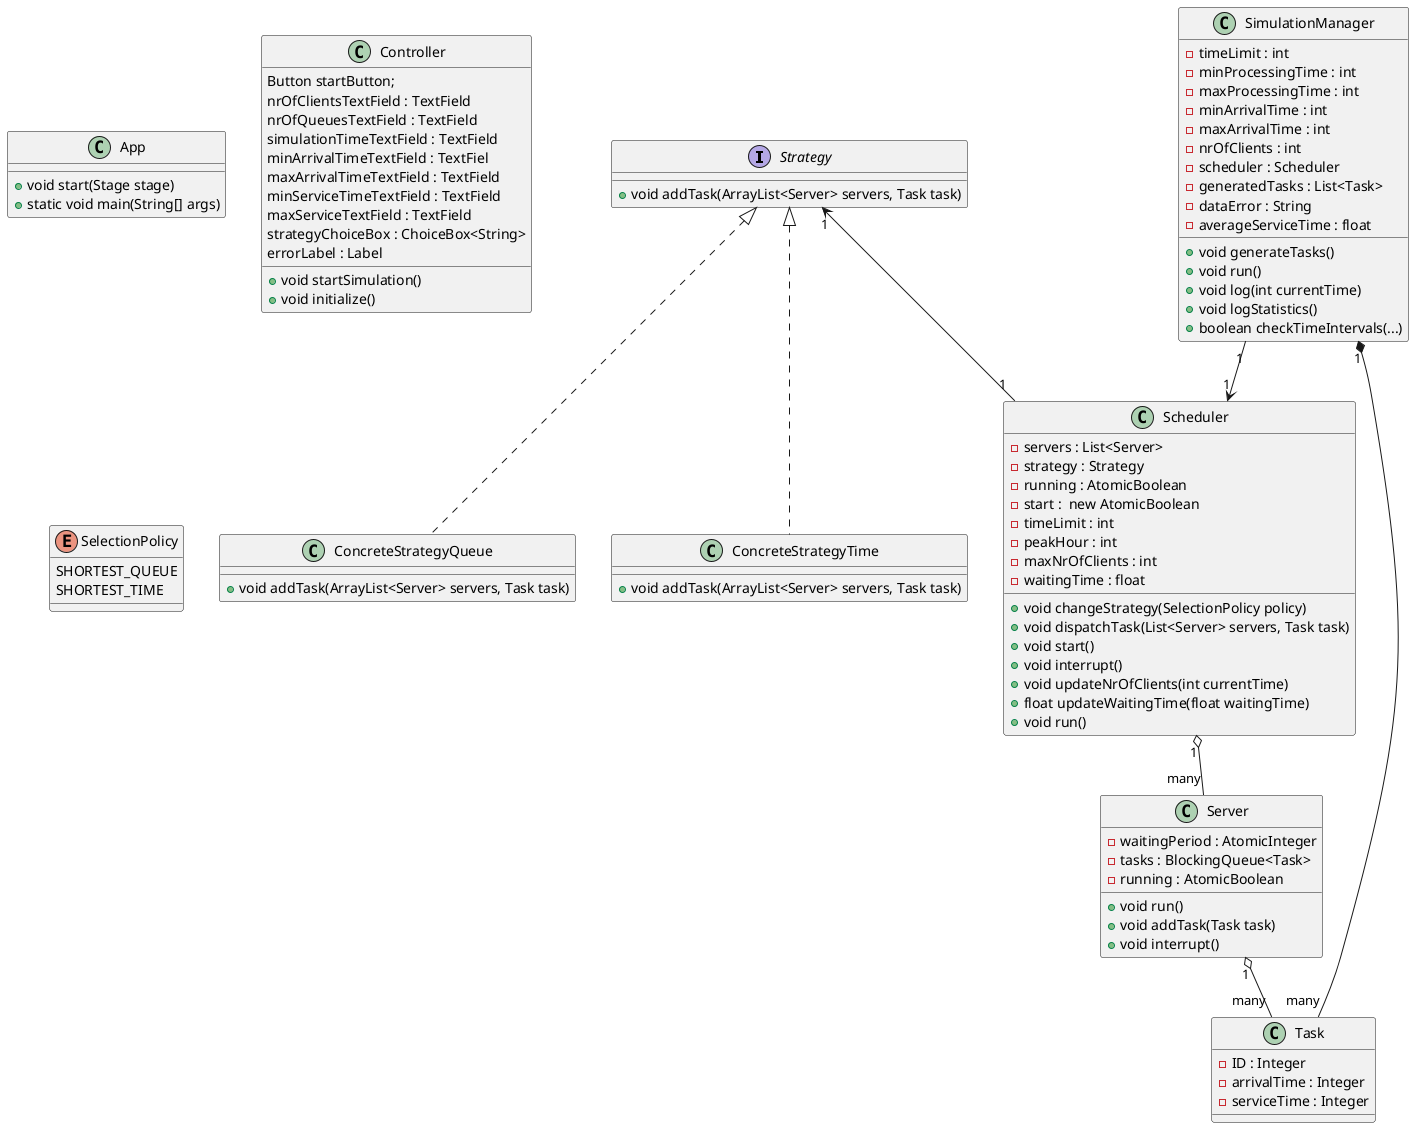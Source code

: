 @startuml
'https://plantuml.com/class-diagram

Strategy <|.. ConcreteStrategyQueue
Strategy <|.. ConcreteStrategyTime

Strategy "1" <-- "1" Scheduler
SimulationManager "1" --> "1" Scheduler
Server "1" o-- "many" Task
Scheduler "1" o-- "many" Server
SimulationManager "1" *-- "many" Task

interface Strategy {
    +void addTask(ArrayList<Server> servers, Task task)
}
class Scheduler{
    -servers : List<Server>
    -strategy : Strategy
    -running : AtomicBoolean
    -start :  new AtomicBoolean
    -timeLimit : int
    -peakHour : int
    -maxNrOfClients : int
    -waitingTime : float
    +void changeStrategy(SelectionPolicy policy)
    +void dispatchTask(List<Server> servers, Task task)
    +void start()
    +void interrupt()
    +void updateNrOfClients(int currentTime)
    +float updateWaitingTime(float waitingTime)
    +void run()
}
class ConcreteStrategyQueue{
    +void addTask(ArrayList<Server> servers, Task task)
}
class ConcreteStrategyTime{
    +void addTask(ArrayList<Server> servers, Task task)
}
class SimulationManager{
    -timeLimit : int
    -minProcessingTime : int
    -maxProcessingTime : int
    -minArrivalTime : int
    -maxArrivalTime : int
    -nrOfClients : int
    -scheduler : Scheduler
    -generatedTasks : List<Task>
    -dataError : String
    -averageServiceTime : float
    +void generateTasks()
    +void run()
    +void log(int currentTime)
    +void logStatistics()
    +boolean checkTimeIntervals(...)
}
class Server {
    -waitingPeriod : AtomicInteger
    -tasks : BlockingQueue<Task>
    -running : AtomicBoolean
    +void run()
    +void addTask(Task task)
    +void interrupt()
}
class Task {
    -ID : Integer
    -arrivalTime : Integer
    -serviceTime : Integer
}

class App {
    +void start(Stage stage)
    +static void main(String[] args)
}

class Controller {
    Button startButton;
    nrOfClientsTextField : TextField
    nrOfQueuesTextField : TextField
    simulationTimeTextField : TextField
    minArrivalTimeTextField : TextFiel
    maxArrivalTimeTextField : TextField
    minServiceTimeTextField : TextField
    maxServiceTextField : TextField
    strategyChoiceBox : ChoiceBox<String>
    errorLabel : Label
    +void startSimulation()
    +void initialize()
}

enum SelectionPolicy {
SHORTEST_QUEUE
SHORTEST_TIME
}


@enduml